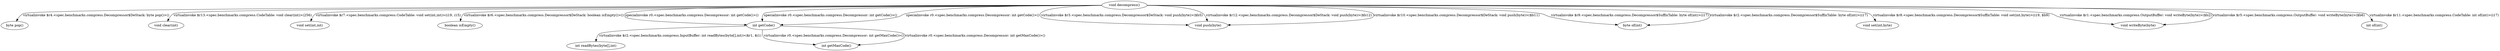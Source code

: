 digraph g {
0[label="void decompress()"]
5[label="byte pop()"]
10[label="void clear(int)"]
2[label="void set(int,int)"]
11[label="int readBytes(byte[],int)"]
3[label="boolean isEmpty()"]
9[label="int getCode()"]
6[label="void push(byte)"]
7[label="byte of(int)"]
1[label="void set(int,byte)"]
4[label="void writeByte(byte)"]
8[label="int of(int)"]
12[label="int getMaxCode()"]
0->1[label="virtualinvoke $r8.<spec.benchmarks.compress.Decompressor$SuffixTable: void set(int,byte)>(i19, $b9)"]
0->2[label="virtualinvoke $r7.<spec.benchmarks.compress.CodeTable: void set(int,int)>(i19, i15)"]
9->12[label="virtualinvoke r0.<spec.benchmarks.compress.Decompressor: int getMaxCode()>()"]
9->12[label="virtualinvoke r0.<spec.benchmarks.compress.Decompressor: int getMaxCode()>()"]
0->3[label="virtualinvoke $r6.<spec.benchmarks.compress.Decompressor$DeStack: boolean isEmpty()>()"]
0->4[label="virtualinvoke $r1.<spec.benchmarks.compress.OutputBuffer: void writeByte(byte)>($b2)"]
0->4[label="virtualinvoke $r5.<spec.benchmarks.compress.OutputBuffer: void writeByte(byte)>($b6)"]
0->5[label="virtualinvoke $r4.<spec.benchmarks.compress.Decompressor$DeStack: byte pop()>()"]
9->11[label="virtualinvoke $r2.<spec.benchmarks.compress.InputBuffer: int readBytes(byte[],int)>($r1, $i1)"]
0->6[label="virtualinvoke $r3.<spec.benchmarks.compress.Decompressor$DeStack: void push(byte)>($b5)"]
0->6[label="virtualinvoke $r12.<spec.benchmarks.compress.Decompressor$DeStack: void push(byte)>($b12)"]
0->6[label="virtualinvoke $r10.<spec.benchmarks.compress.Decompressor$DeStack: void push(byte)>($b11)"]
0->7[label="virtualinvoke $r9.<spec.benchmarks.compress.Decompressor$SuffixTable: byte of(int)>(i17)"]
0->7[label="virtualinvoke $r2.<spec.benchmarks.compress.Decompressor$SuffixTable: byte of(int)>(i17)"]
0->8[label="virtualinvoke $r11.<spec.benchmarks.compress.CodeTable: int of(int)>(i17)"]
0->9[label="specialinvoke r0.<spec.benchmarks.compress.Decompressor: int getCode()>()"]
0->9[label="specialinvoke r0.<spec.benchmarks.compress.Decompressor: int getCode()>()"]
0->9[label="specialinvoke r0.<spec.benchmarks.compress.Decompressor: int getCode()>()"]
0->10[label="virtualinvoke $r13.<spec.benchmarks.compress.CodeTable: void clear(int)>(256)"]
}